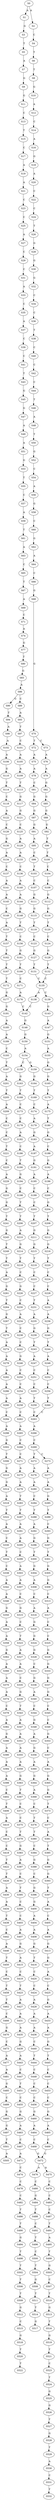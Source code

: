 strict digraph  {
	S0 -> S1 [ label = A ];
	S0 -> S2 [ label = A ];
	S1 -> S3 [ label = G ];
	S2 -> S4 [ label = C ];
	S3 -> S5 [ label = T ];
	S4 -> S6 [ label = T ];
	S5 -> S7 [ label = A ];
	S6 -> S8 [ label = T ];
	S7 -> S9 [ label = G ];
	S8 -> S10 [ label = G ];
	S9 -> S11 [ label = G ];
	S10 -> S12 [ label = A ];
	S11 -> S13 [ label = C ];
	S12 -> S14 [ label = C ];
	S13 -> S15 [ label = T ];
	S14 -> S16 [ label = A ];
	S15 -> S17 [ label = C ];
	S16 -> S18 [ label = G ];
	S17 -> S19 [ label = A ];
	S18 -> S20 [ label = A ];
	S19 -> S21 [ label = A ];
	S20 -> S22 [ label = C ];
	S21 -> S23 [ label = C ];
	S22 -> S24 [ label = C ];
	S23 -> S25 [ label = C ];
	S24 -> S26 [ label = T ];
	S25 -> S27 [ label = A ];
	S26 -> S28 [ label = G ];
	S27 -> S29 [ label = C ];
	S28 -> S30 [ label = G ];
	S29 -> S31 [ label = C ];
	S30 -> S32 [ label = G ];
	S31 -> S33 [ label = A ];
	S32 -> S34 [ label = C ];
	S33 -> S35 [ label = C ];
	S34 -> S36 [ label = C ];
	S35 -> S37 [ label = A ];
	S36 -> S38 [ label = T ];
	S37 -> S39 [ label = C ];
	S38 -> S40 [ label = C ];
	S39 -> S41 [ label = C ];
	S40 -> S42 [ label = C ];
	S41 -> S43 [ label = T ];
	S42 -> S44 [ label = C ];
	S43 -> S45 [ label = G ];
	S44 -> S46 [ label = T ];
	S45 -> S47 [ label = G ];
	S46 -> S48 [ label = A ];
	S47 -> S49 [ label = A ];
	S48 -> S50 [ label = T ];
	S49 -> S51 [ label = A ];
	S50 -> S52 [ label = G ];
	S51 -> S53 [ label = G ];
	S52 -> S54 [ label = C ];
	S53 -> S55 [ label = T ];
	S54 -> S56 [ label = A ];
	S55 -> S57 [ label = C ];
	S56 -> S58 [ label = G ];
	S57 -> S59 [ label = A ];
	S58 -> S60 [ label = C ];
	S59 -> S61 [ label = T ];
	S60 -> S62 [ label = G ];
	S61 -> S63 [ label = A ];
	S62 -> S64 [ label = A ];
	S63 -> S65 [ label = C ];
	S64 -> S66 [ label = C ];
	S65 -> S67 [ label = T ];
	S66 -> S68 [ label = G ];
	S67 -> S69 [ label = A ];
	S68 -> S70 [ label = G ];
	S69 -> S71 [ label = C ];
	S70 -> S72 [ label = T ];
	S70 -> S73 [ label = C ];
	S71 -> S74 [ label = A ];
	S72 -> S75 [ label = A ];
	S73 -> S76 [ label = A ];
	S74 -> S77 [ label = G ];
	S75 -> S78 [ label = A ];
	S76 -> S79 [ label = A ];
	S77 -> S80 [ label = T ];
	S78 -> S81 [ label = C ];
	S79 -> S82 [ label = G ];
	S80 -> S83 [ label = G ];
	S81 -> S84 [ label = G ];
	S82 -> S85 [ label = G ];
	S83 -> S86 [ label = A ];
	S84 -> S87 [ label = G ];
	S85 -> S88 [ label = G ];
	S86 -> S89 [ label = C ];
	S86 -> S90 [ label = G ];
	S87 -> S91 [ label = G ];
	S88 -> S92 [ label = G ];
	S89 -> S93 [ label = A ];
	S90 -> S94 [ label = T ];
	S91 -> S95 [ label = A ];
	S92 -> S96 [ label = T ];
	S93 -> S97 [ label = T ];
	S94 -> S98 [ label = A ];
	S95 -> S99 [ label = C ];
	S96 -> S100 [ label = T ];
	S97 -> S101 [ label = C ];
	S98 -> S102 [ label = A ];
	S99 -> S103 [ label = T ];
	S100 -> S104 [ label = C ];
	S101 -> S105 [ label = A ];
	S102 -> S106 [ label = A ];
	S103 -> S107 [ label = C ];
	S104 -> S108 [ label = C ];
	S105 -> S109 [ label = A ];
	S106 -> S110 [ label = G ];
	S107 -> S111 [ label = G ];
	S108 -> S112 [ label = G ];
	S109 -> S113 [ label = T ];
	S110 -> S114 [ label = T ];
	S111 -> S115 [ label = G ];
	S112 -> S116 [ label = G ];
	S113 -> S117 [ label = G ];
	S114 -> S118 [ label = C ];
	S115 -> S119 [ label = T ];
	S116 -> S120 [ label = T ];
	S117 -> S121 [ label = G ];
	S118 -> S122 [ label = A ];
	S119 -> S123 [ label = C ];
	S120 -> S124 [ label = C ];
	S121 -> S125 [ label = C ];
	S122 -> S126 [ label = C ];
	S123 -> S127 [ label = G ];
	S124 -> S128 [ label = G ];
	S125 -> S129 [ label = A ];
	S126 -> S130 [ label = G ];
	S127 -> S131 [ label = T ];
	S128 -> S132 [ label = T ];
	S129 -> S133 [ label = A ];
	S130 -> S134 [ label = A ];
	S131 -> S135 [ label = C ];
	S132 -> S135 [ label = C ];
	S133 -> S136 [ label = C ];
	S134 -> S137 [ label = C ];
	S135 -> S138 [ label = A ];
	S135 -> S139 [ label = C ];
	S136 -> S140 [ label = A ];
	S137 -> S141 [ label = A ];
	S138 -> S142 [ label = C ];
	S139 -> S143 [ label = G ];
	S140 -> S144 [ label = A ];
	S141 -> S145 [ label = A ];
	S142 -> S146 [ label = G ];
	S143 -> S147 [ label = A ];
	S144 -> S148 [ label = G ];
	S145 -> S149 [ label = C ];
	S146 -> S150 [ label = G ];
	S147 -> S151 [ label = G ];
	S148 -> S152 [ label = T ];
	S149 -> S153 [ label = A ];
	S150 -> S154 [ label = A ];
	S151 -> S155 [ label = A ];
	S152 -> S156 [ label = C ];
	S153 -> S157 [ label = T ];
	S154 -> S158 [ label = C ];
	S154 -> S159 [ label = G ];
	S155 -> S160 [ label = G ];
	S156 -> S161 [ label = G ];
	S157 -> S162 [ label = T ];
	S158 -> S163 [ label = G ];
	S159 -> S164 [ label = G ];
	S160 -> S165 [ label = G ];
	S161 -> S166 [ label = T ];
	S162 -> S167 [ label = T ];
	S163 -> S168 [ label = T ];
	S164 -> S169 [ label = T ];
	S165 -> S170 [ label = T ];
	S166 -> S171 [ label = C ];
	S167 -> S172 [ label = T ];
	S168 -> S173 [ label = C ];
	S169 -> S174 [ label = C ];
	S170 -> S175 [ label = A ];
	S171 -> S176 [ label = A ];
	S172 -> S177 [ label = G ];
	S173 -> S178 [ label = C ];
	S174 -> S179 [ label = A ];
	S175 -> S180 [ label = T ];
	S176 -> S142 [ label = C ];
	S177 -> S181 [ label = G ];
	S178 -> S182 [ label = A ];
	S179 -> S183 [ label = G ];
	S180 -> S184 [ label = G ];
	S181 -> S185 [ label = A ];
	S182 -> S186 [ label = C ];
	S183 -> S187 [ label = A ];
	S184 -> S188 [ label = C ];
	S185 -> S189 [ label = A ];
	S186 -> S190 [ label = T ];
	S187 -> S191 [ label = G ];
	S188 -> S192 [ label = G ];
	S189 -> S193 [ label = C ];
	S190 -> S194 [ label = G ];
	S191 -> S195 [ label = A ];
	S192 -> S196 [ label = A ];
	S193 -> S197 [ label = T ];
	S194 -> S198 [ label = C ];
	S195 -> S199 [ label = C ];
	S196 -> S200 [ label = C ];
	S197 -> S201 [ label = A ];
	S198 -> S202 [ label = T ];
	S199 -> S203 [ label = C ];
	S200 -> S204 [ label = G ];
	S201 -> S205 [ label = T ];
	S202 -> S206 [ label = T ];
	S203 -> S207 [ label = T ];
	S204 -> S208 [ label = T ];
	S205 -> S209 [ label = A ];
	S206 -> S210 [ label = A ];
	S207 -> S211 [ label = G ];
	S208 -> S212 [ label = G ];
	S209 -> S213 [ label = C ];
	S210 -> S214 [ label = G ];
	S211 -> S215 [ label = G ];
	S212 -> S216 [ label = G ];
	S213 -> S217 [ label = C ];
	S214 -> S218 [ label = T ];
	S215 -> S219 [ label = T ];
	S216 -> S220 [ label = T ];
	S217 -> S221 [ label = T ];
	S218 -> S222 [ label = C ];
	S219 -> S223 [ label = C ];
	S220 -> S224 [ label = C ];
	S221 -> S225 [ label = C ];
	S222 -> S226 [ label = G ];
	S223 -> S227 [ label = C ];
	S224 -> S228 [ label = C ];
	S225 -> S229 [ label = A ];
	S226 -> S230 [ label = C ];
	S227 -> S231 [ label = T ];
	S228 -> S232 [ label = A ];
	S229 -> S233 [ label = G ];
	S230 -> S234 [ label = A ];
	S231 -> S235 [ label = A ];
	S232 -> S236 [ label = A ];
	S233 -> S237 [ label = G ];
	S234 -> S238 [ label = C ];
	S235 -> S239 [ label = G ];
	S236 -> S240 [ label = G ];
	S237 -> S241 [ label = T ];
	S238 -> S242 [ label = C ];
	S239 -> S243 [ label = T ];
	S240 -> S244 [ label = T ];
	S241 -> S245 [ label = G ];
	S242 -> S246 [ label = G ];
	S243 -> S247 [ label = A ];
	S244 -> S248 [ label = A ];
	S245 -> S249 [ label = T ];
	S246 -> S250 [ label = C ];
	S247 -> S251 [ label = C ];
	S248 -> S252 [ label = C ];
	S249 -> S253 [ label = T ];
	S250 -> S254 [ label = C ];
	S251 -> S255 [ label = C ];
	S252 -> S256 [ label = C ];
	S253 -> S257 [ label = A ];
	S254 -> S258 [ label = A ];
	S255 -> S259 [ label = T ];
	S256 -> S260 [ label = T ];
	S257 -> S261 [ label = G ];
	S258 -> S262 [ label = C ];
	S259 -> S263 [ label = C ];
	S260 -> S263 [ label = C ];
	S261 -> S264 [ label = T ];
	S262 -> S265 [ label = A ];
	S263 -> S266 [ label = A ];
	S264 -> S267 [ label = G ];
	S265 -> S268 [ label = C ];
	S266 -> S269 [ label = C ];
	S267 -> S270 [ label = T ];
	S268 -> S271 [ label = C ];
	S269 -> S272 [ label = T ];
	S269 -> S273 [ label = C ];
	S270 -> S274 [ label = A ];
	S271 -> S275 [ label = A ];
	S272 -> S276 [ label = A ];
	S273 -> S277 [ label = A ];
	S274 -> S278 [ label = A ];
	S275 -> S279 [ label = A ];
	S276 -> S280 [ label = A ];
	S277 -> S281 [ label = A ];
	S278 -> S282 [ label = A ];
	S279 -> S283 [ label = T ];
	S280 -> S284 [ label = C ];
	S281 -> S285 [ label = G ];
	S282 -> S286 [ label = A ];
	S283 -> S287 [ label = T ];
	S284 -> S288 [ label = T ];
	S285 -> S289 [ label = T ];
	S286 -> S290 [ label = A ];
	S287 -> S291 [ label = A ];
	S288 -> S292 [ label = A ];
	S289 -> S293 [ label = C ];
	S290 -> S294 [ label = C ];
	S291 -> S295 [ label = A ];
	S292 -> S296 [ label = G ];
	S293 -> S297 [ label = G ];
	S294 -> S298 [ label = A ];
	S295 -> S299 [ label = C ];
	S296 -> S300 [ label = T ];
	S297 -> S301 [ label = T ];
	S298 -> S302 [ label = G ];
	S299 -> S303 [ label = A ];
	S300 -> S304 [ label = G ];
	S301 -> S305 [ label = G ];
	S302 -> S306 [ label = T ];
	S303 -> S307 [ label = A ];
	S304 -> S308 [ label = A ];
	S305 -> S309 [ label = G ];
	S306 -> S310 [ label = G ];
	S307 -> S311 [ label = C ];
	S308 -> S312 [ label = C ];
	S309 -> S313 [ label = C ];
	S310 -> S314 [ label = G ];
	S311 -> S315 [ label = G ];
	S312 -> S316 [ label = A ];
	S313 -> S317 [ label = A ];
	S314 -> S318 [ label = A ];
	S315 -> S319 [ label = C ];
	S316 -> S320 [ label = G ];
	S317 -> S321 [ label = C ];
	S318 -> S322 [ label = T ];
	S319 -> S323 [ label = T ];
	S320 -> S324 [ label = G ];
	S321 -> S325 [ label = C ];
	S322 -> S326 [ label = A ];
	S323 -> S327 [ label = A ];
	S324 -> S328 [ label = G ];
	S325 -> S329 [ label = G ];
	S326 -> S330 [ label = C ];
	S327 -> S331 [ label = A ];
	S328 -> S332 [ label = C ];
	S329 -> S333 [ label = G ];
	S330 -> S334 [ label = T ];
	S331 -> S335 [ label = C ];
	S332 -> S336 [ label = G ];
	S333 -> S337 [ label = G ];
	S334 -> S338 [ label = C ];
	S335 -> S339 [ label = G ];
	S336 -> S340 [ label = A ];
	S337 -> S341 [ label = G ];
	S338 -> S342 [ label = A ];
	S339 -> S343 [ label = T ];
	S340 -> S344 [ label = C ];
	S341 -> S345 [ label = C ];
	S342 -> S346 [ label = A ];
	S343 -> S347 [ label = A ];
	S344 -> S348 [ label = G ];
	S345 -> S349 [ label = C ];
	S346 -> S350 [ label = G ];
	S347 -> S351 [ label = A ];
	S348 -> S352 [ label = A ];
	S349 -> S353 [ label = G ];
	S350 -> S354 [ label = A ];
	S351 -> S355 [ label = A ];
	S352 -> S356 [ label = G ];
	S353 -> S357 [ label = C ];
	S354 -> S358 [ label = A ];
	S355 -> S359 [ label = A ];
	S356 -> S360 [ label = A ];
	S357 -> S361 [ label = A ];
	S358 -> S362 [ label = G ];
	S359 -> S363 [ label = G ];
	S360 -> S364 [ label = G ];
	S361 -> S365 [ label = G ];
	S362 -> S366 [ label = A ];
	S363 -> S367 [ label = T ];
	S364 -> S368 [ label = A ];
	S365 -> S369 [ label = G ];
	S366 -> S370 [ label = A ];
	S367 -> S371 [ label = C ];
	S368 -> S372 [ label = C ];
	S369 -> S373 [ label = T ];
	S370 -> S374 [ label = A ];
	S371 -> S375 [ label = C ];
	S372 -> S376 [ label = T ];
	S373 -> S377 [ label = C ];
	S374 -> S378 [ label = C ];
	S375 -> S379 [ label = T ];
	S376 -> S380 [ label = T ];
	S377 -> S381 [ label = A ];
	S378 -> S382 [ label = A ];
	S379 -> S383 [ label = G ];
	S380 -> S384 [ label = C ];
	S381 -> S385 [ label = T ];
	S382 -> S386 [ label = G ];
	S383 -> S387 [ label = A ];
	S384 -> S388 [ label = G ];
	S385 -> S389 [ label = G ];
	S386 -> S390 [ label = A ];
	S387 -> S391 [ label = C ];
	S388 -> S392 [ label = C ];
	S389 -> S393 [ label = G ];
	S390 -> S394 [ label = A ];
	S391 -> S395 [ label = T ];
	S392 -> S396 [ label = G ];
	S393 -> S397 [ label = T ];
	S394 -> S398 [ label = A ];
	S395 -> S399 [ label = C ];
	S396 -> S400 [ label = G ];
	S397 -> S401 [ label = A ];
	S398 -> S402 [ label = C ];
	S399 -> S403 [ label = C ];
	S400 -> S404 [ label = A ];
	S401 -> S405 [ label = C ];
	S402 -> S406 [ label = T ];
	S403 -> S407 [ label = A ];
	S404 -> S408 [ label = A ];
	S405 -> S409 [ label = A ];
	S406 -> S410 [ label = A ];
	S407 -> S411 [ label = G ];
	S408 -> S412 [ label = G ];
	S409 -> S413 [ label = G ];
	S410 -> S414 [ label = C ];
	S411 -> S415 [ label = A ];
	S412 -> S416 [ label = T ];
	S413 -> S417 [ label = G ];
	S414 -> S418 [ label = C ];
	S415 -> S419 [ label = C ];
	S416 -> S420 [ label = C ];
	S417 -> S421 [ label = A ];
	S418 -> S422 [ label = T ];
	S419 -> S423 [ label = T ];
	S420 -> S424 [ label = C ];
	S421 -> S425 [ label = C ];
	S422 -> S426 [ label = T ];
	S423 -> S427 [ label = A ];
	S424 -> S428 [ label = A ];
	S425 -> S429 [ label = G ];
	S426 -> S430 [ label = A ];
	S427 -> S431 [ label = A ];
	S428 -> S432 [ label = A ];
	S429 -> S433 [ label = A ];
	S430 -> S434 [ label = A ];
	S431 -> S435 [ label = A ];
	S432 -> S436 [ label = A ];
	S433 -> S437 [ label = A ];
	S434 -> S438 [ label = T ];
	S435 -> S439 [ label = G ];
	S436 -> S440 [ label = C ];
	S437 -> S441 [ label = G ];
	S438 -> S442 [ label = C ];
	S439 -> S443 [ label = A ];
	S440 -> S444 [ label = T ];
	S441 -> S445 [ label = T ];
	S442 -> S446 [ label = A ];
	S443 -> S447 [ label = C ];
	S444 -> S448 [ label = C ];
	S445 -> S449 [ label = C ];
	S446 -> S450 [ label = T ];
	S447 -> S451 [ label = T ];
	S448 -> S452 [ label = C ];
	S449 -> S453 [ label = C ];
	S450 -> S454 [ label = C ];
	S451 -> S455 [ label = C ];
	S452 -> S456 [ label = C ];
	S453 -> S457 [ label = C ];
	S454 -> S458 [ label = T ];
	S455 -> S459 [ label = G ];
	S456 -> S460 [ label = G ];
	S457 -> S461 [ label = G ];
	S458 -> S462 [ label = T ];
	S459 -> S463 [ label = A ];
	S460 -> S464 [ label = A ];
	S461 -> S465 [ label = A ];
	S462 -> S466 [ label = C ];
	S463 -> S467 [ label = C ];
	S464 -> S468 [ label = C ];
	S465 -> S469 [ label = C ];
	S466 -> S470 [ label = G ];
	S467 -> S471 [ label = A ];
	S468 -> S472 [ label = G ];
	S469 -> S472 [ label = G ];
	S470 -> S473 [ label = C ];
	S471 -> S474 [ label = C ];
	S472 -> S475 [ label = A ];
	S472 -> S476 [ label = A ];
	S473 -> S477 [ label = A ];
	S474 -> S478 [ label = C ];
	S475 -> S479 [ label = C ];
	S476 -> S480 [ label = C ];
	S477 -> S481 [ label = A ];
	S478 -> S482 [ label = C ];
	S479 -> S483 [ label = C ];
	S480 -> S484 [ label = G ];
	S481 -> S485 [ label = G ];
	S482 -> S486 [ label = T ];
	S483 -> S487 [ label = C ];
	S484 -> S488 [ label = T ];
	S485 -> S489 [ label = C ];
	S486 -> S490 [ label = T ];
	S487 -> S491 [ label = T ];
	S488 -> S492 [ label = C ];
	S489 -> S493 [ label = G ];
	S490 -> S494 [ label = G ];
	S491 -> S495 [ label = A ];
	S492 -> S496 [ label = T ];
	S493 -> S497 [ label = G ];
	S494 -> S498 [ label = T ];
	S495 -> S499 [ label = T ];
	S496 -> S500 [ label = C ];
	S497 -> S501 [ label = T ];
	S498 -> S502 [ label = T ];
	S499 -> S503 [ label = G ];
	S500 -> S504 [ label = T ];
	S501 -> S505 [ label = A ];
	S502 -> S506 [ label = T ];
	S503 -> S507 [ label = C ];
	S504 -> S508 [ label = G ];
	S506 -> S509 [ label = T ];
	S507 -> S510 [ label = T ];
	S508 -> S511 [ label = T ];
	S509 -> S512 [ label = G ];
	S510 -> S513 [ label = G ];
	S511 -> S514 [ label = T ];
	S512 -> S515 [ label = C ];
	S513 -> S516 [ label = T ];
	S514 -> S517 [ label = G ];
	S515 -> S518 [ label = G ];
	S516 -> S519 [ label = G ];
	S518 -> S520 [ label = T ];
	S519 -> S521 [ label = T ];
	S520 -> S522 [ label = T ];
	S521 -> S523 [ label = C ];
	S523 -> S524 [ label = T ];
	S524 -> S525 [ label = G ];
	S525 -> S526 [ label = G ];
	S526 -> S527 [ label = T ];
	S527 -> S528 [ label = G ];
	S528 -> S529 [ label = T ];
	S529 -> S530 [ label = A ];
	S530 -> S531 [ label = C ];
	S531 -> S532 [ label = T ];
}

